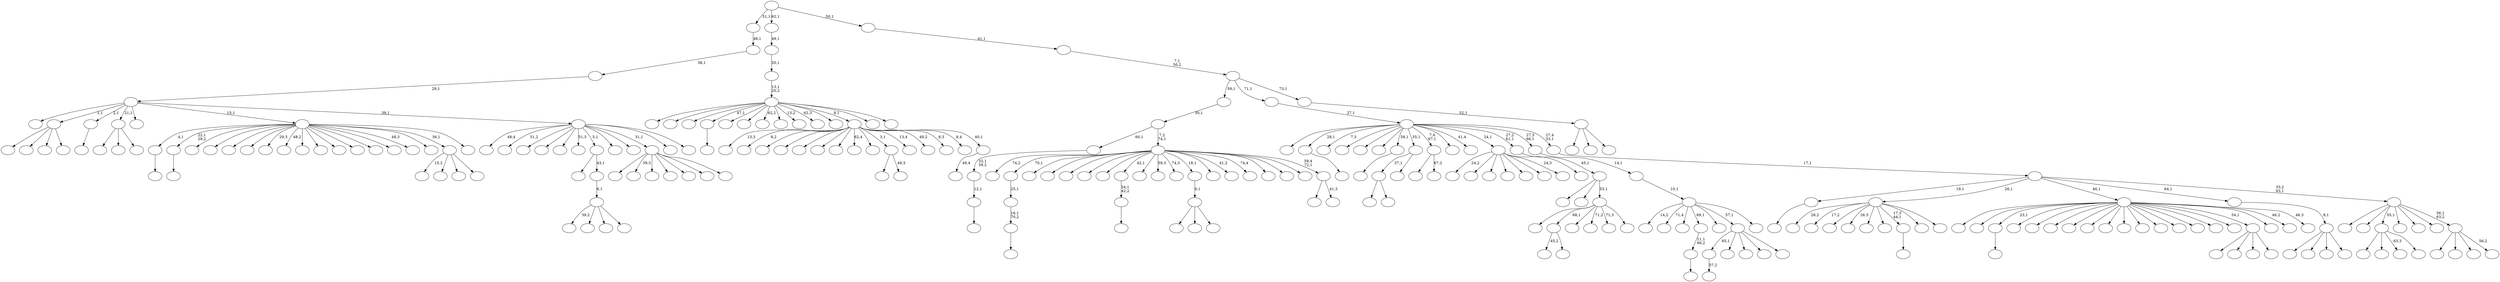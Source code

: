 digraph T {
	275 [label=""]
	274 [label=""]
	273 [label=""]
	272 [label=""]
	271 [label=""]
	270 [label=""]
	269 [label=""]
	268 [label=""]
	267 [label=""]
	266 [label=""]
	265 [label=""]
	264 [label=""]
	263 [label=""]
	262 [label=""]
	261 [label=""]
	260 [label=""]
	259 [label=""]
	258 [label=""]
	257 [label=""]
	256 [label=""]
	255 [label=""]
	254 [label=""]
	253 [label=""]
	252 [label=""]
	251 [label=""]
	250 [label=""]
	249 [label=""]
	248 [label=""]
	247 [label=""]
	246 [label=""]
	245 [label=""]
	244 [label=""]
	243 [label=""]
	242 [label=""]
	241 [label=""]
	240 [label=""]
	239 [label=""]
	238 [label=""]
	237 [label=""]
	236 [label=""]
	235 [label=""]
	234 [label=""]
	233 [label=""]
	232 [label=""]
	231 [label=""]
	230 [label=""]
	229 [label=""]
	228 [label=""]
	227 [label=""]
	226 [label=""]
	225 [label=""]
	224 [label=""]
	223 [label=""]
	222 [label=""]
	221 [label=""]
	220 [label=""]
	219 [label=""]
	218 [label=""]
	217 [label=""]
	216 [label=""]
	215 [label=""]
	214 [label=""]
	213 [label=""]
	212 [label=""]
	211 [label=""]
	210 [label=""]
	209 [label=""]
	208 [label=""]
	207 [label=""]
	206 [label=""]
	205 [label=""]
	204 [label=""]
	203 [label=""]
	202 [label=""]
	201 [label=""]
	200 [label=""]
	199 [label=""]
	198 [label=""]
	197 [label=""]
	196 [label=""]
	195 [label=""]
	194 [label=""]
	193 [label=""]
	192 [label=""]
	191 [label=""]
	190 [label=""]
	189 [label=""]
	188 [label=""]
	187 [label=""]
	186 [label=""]
	185 [label=""]
	184 [label=""]
	183 [label=""]
	182 [label=""]
	181 [label=""]
	180 [label=""]
	179 [label=""]
	178 [label=""]
	177 [label=""]
	176 [label=""]
	175 [label=""]
	174 [label=""]
	173 [label=""]
	172 [label=""]
	171 [label=""]
	170 [label=""]
	169 [label=""]
	168 [label=""]
	167 [label=""]
	166 [label=""]
	165 [label=""]
	164 [label=""]
	163 [label=""]
	162 [label=""]
	161 [label=""]
	160 [label=""]
	159 [label=""]
	158 [label=""]
	157 [label=""]
	156 [label=""]
	155 [label=""]
	154 [label=""]
	153 [label=""]
	152 [label=""]
	151 [label=""]
	150 [label=""]
	149 [label=""]
	148 [label=""]
	147 [label=""]
	146 [label=""]
	145 [label=""]
	144 [label=""]
	143 [label=""]
	142 [label=""]
	141 [label=""]
	140 [label=""]
	139 [label=""]
	138 [label=""]
	137 [label=""]
	136 [label=""]
	135 [label=""]
	134 [label=""]
	133 [label=""]
	132 [label=""]
	131 [label=""]
	130 [label=""]
	129 [label=""]
	128 [label=""]
	127 [label=""]
	126 [label=""]
	125 [label=""]
	124 [label=""]
	123 [label=""]
	122 [label=""]
	121 [label=""]
	120 [label=""]
	119 [label=""]
	118 [label=""]
	117 [label=""]
	116 [label=""]
	115 [label=""]
	114 [label=""]
	113 [label=""]
	112 [label=""]
	111 [label=""]
	110 [label=""]
	109 [label=""]
	108 [label=""]
	107 [label=""]
	106 [label=""]
	105 [label=""]
	104 [label=""]
	103 [label=""]
	102 [label=""]
	101 [label=""]
	100 [label=""]
	99 [label=""]
	98 [label=""]
	97 [label=""]
	96 [label=""]
	95 [label=""]
	94 [label=""]
	93 [label=""]
	92 [label=""]
	91 [label=""]
	90 [label=""]
	89 [label=""]
	88 [label=""]
	87 [label=""]
	86 [label=""]
	85 [label=""]
	84 [label=""]
	83 [label=""]
	82 [label=""]
	81 [label=""]
	80 [label=""]
	79 [label=""]
	78 [label=""]
	77 [label=""]
	76 [label=""]
	75 [label=""]
	74 [label=""]
	73 [label=""]
	72 [label=""]
	71 [label=""]
	70 [label=""]
	69 [label=""]
	68 [label=""]
	67 [label=""]
	66 [label=""]
	65 [label=""]
	64 [label=""]
	63 [label=""]
	62 [label=""]
	61 [label=""]
	60 [label=""]
	59 [label=""]
	58 [label=""]
	57 [label=""]
	56 [label=""]
	55 [label=""]
	54 [label=""]
	53 [label=""]
	52 [label=""]
	51 [label=""]
	50 [label=""]
	49 [label=""]
	48 [label=""]
	47 [label=""]
	46 [label=""]
	45 [label=""]
	44 [label=""]
	43 [label=""]
	42 [label=""]
	41 [label=""]
	40 [label=""]
	39 [label=""]
	38 [label=""]
	37 [label=""]
	36 [label=""]
	35 [label=""]
	34 [label=""]
	33 [label=""]
	32 [label=""]
	31 [label=""]
	30 [label=""]
	29 [label=""]
	28 [label=""]
	27 [label=""]
	26 [label=""]
	25 [label=""]
	24 [label=""]
	23 [label=""]
	22 [label=""]
	21 [label=""]
	20 [label=""]
	19 [label=""]
	18 [label=""]
	17 [label=""]
	16 [label=""]
	15 [label=""]
	14 [label=""]
	13 [label=""]
	12 [label=""]
	11 [label=""]
	10 [label=""]
	9 [label=""]
	8 [label=""]
	7 [label=""]
	6 [label=""]
	5 [label=""]
	4 [label=""]
	3 [label=""]
	2 [label=""]
	1 [label=""]
	0 [label=""]
	255 -> 256 [label=""]
	251 -> 252 [label="57,2"]
	247 -> 248 [label=""]
	246 -> 247 [label="16,1\n70,2"]
	245 -> 246 [label="25,1"]
	241 -> 242 [label=""]
	224 -> 225 [label=""]
	202 -> 203 [label=""]
	198 -> 199 [label=""]
	197 -> 198 [label="12,1"]
	196 -> 197 [label="32,1\n59,2"]
	190 -> 191 [label=""]
	189 -> 190 [label="11,1\n66,2"]
	185 -> 186 [label=""]
	183 -> 184 [label=""]
	182 -> 183 [label="34,1\n42,2"]
	178 -> 179 [label=""]
	168 -> 262 [label=""]
	168 -> 243 [label=""]
	168 -> 205 [label=""]
	168 -> 169 [label=""]
	162 -> 165 [label=""]
	162 -> 163 [label=""]
	158 -> 273 [label=""]
	158 -> 171 [label=""]
	158 -> 159 [label=""]
	157 -> 158 [label="0,1"]
	143 -> 261 [label=""]
	143 -> 257 [label=""]
	143 -> 214 [label="63,3"]
	143 -> 144 [label=""]
	139 -> 172 [label="45,2"]
	139 -> 140 [label=""]
	135 -> 136 [label=""]
	126 -> 127 [label=""]
	124 -> 162 [label="37,1"]
	124 -> 125 [label=""]
	122 -> 156 [label=""]
	122 -> 123 [label="49,3"]
	103 -> 104 [label=""]
	98 -> 209 [label=""]
	98 -> 99 [label="67,2"]
	96 -> 270 [label=""]
	96 -> 109 [label=""]
	96 -> 97 [label=""]
	92 -> 269 [label="26,2"]
	92 -> 235 [label="17,2"]
	92 -> 228 [label=""]
	92 -> 213 [label="26,3"]
	92 -> 210 [label=""]
	92 -> 200 [label=""]
	92 -> 185 [label="17,3\n44,1"]
	92 -> 116 [label=""]
	92 -> 93 [label=""]
	83 -> 219 [label="39,2"]
	83 -> 206 [label=""]
	83 -> 194 [label=""]
	83 -> 84 [label=""]
	82 -> 83 [label="6,1"]
	81 -> 161 [label=""]
	81 -> 82 [label="43,1"]
	72 -> 260 [label="15,2"]
	72 -> 151 [label=""]
	72 -> 148 [label=""]
	72 -> 73 [label=""]
	67 -> 255 [label="4,1"]
	67 -> 241 [label="22,1\n29,2"]
	67 -> 239 [label=""]
	67 -> 229 [label=""]
	67 -> 227 [label=""]
	67 -> 211 [label=""]
	67 -> 204 [label="29,3"]
	67 -> 192 [label="48,2"]
	67 -> 187 [label=""]
	67 -> 174 [label=""]
	67 -> 170 [label=""]
	67 -> 167 [label=""]
	67 -> 149 [label=""]
	67 -> 121 [label=""]
	67 -> 107 [label="48,3"]
	67 -> 91 [label=""]
	67 -> 72 [label="36,1"]
	67 -> 68 [label=""]
	65 -> 181 [label=""]
	65 -> 112 [label=""]
	65 -> 90 [label=""]
	65 -> 66 [label=""]
	61 -> 267 [label="24,2"]
	61 -> 263 [label=""]
	61 -> 259 [label=""]
	61 -> 218 [label=""]
	61 -> 193 [label=""]
	61 -> 132 [label=""]
	61 -> 75 [label="24,3"]
	61 -> 62 [label=""]
	55 -> 251 [label="65,1"]
	55 -> 220 [label=""]
	55 -> 180 [label=""]
	55 -> 155 [label=""]
	55 -> 56 [label=""]
	48 -> 271 [label=""]
	48 -> 226 [label="39,3"]
	48 -> 69 [label=""]
	48 -> 60 [label=""]
	48 -> 58 [label=""]
	48 -> 52 [label=""]
	48 -> 49 [label=""]
	46 -> 216 [label=""]
	46 -> 139 [label="68,1"]
	46 -> 120 [label=""]
	46 -> 106 [label="71,2"]
	46 -> 87 [label="71,3"]
	46 -> 47 [label=""]
	45 -> 177 [label=""]
	45 -> 79 [label=""]
	45 -> 46 [label="53,1"]
	44 -> 45 [label="45,1"]
	42 -> 221 [label=""]
	42 -> 207 [label=""]
	42 -> 202 [label="23,1"]
	42 -> 166 [label=""]
	42 -> 154 [label=""]
	42 -> 147 [label=""]
	42 -> 146 [label=""]
	42 -> 142 [label=""]
	42 -> 118 [label=""]
	42 -> 114 [label=""]
	42 -> 108 [label=""]
	42 -> 101 [label=""]
	42 -> 94 [label=""]
	42 -> 88 [label=""]
	42 -> 80 [label=""]
	42 -> 71 [label=""]
	42 -> 65 [label="54,1"]
	42 -> 64 [label=""]
	42 -> 57 [label="46,2"]
	42 -> 43 [label="46,3"]
	39 -> 275 [label="48,4"]
	39 -> 265 [label="51,2"]
	39 -> 250 [label=""]
	39 -> 215 [label=""]
	39 -> 212 [label=""]
	39 -> 138 [label="51,3"]
	39 -> 81 [label="5,1"]
	39 -> 51 [label=""]
	39 -> 50 [label=""]
	39 -> 48 [label="31,1"]
	39 -> 41 [label=""]
	39 -> 40 [label=""]
	38 -> 272 [label=""]
	38 -> 168 [label="1,1"]
	38 -> 103 [label="2,1"]
	38 -> 96 [label="21,1"]
	38 -> 85 [label=""]
	38 -> 67 [label="15,1"]
	38 -> 39 [label="39,1"]
	37 -> 38 [label="29,1"]
	36 -> 37 [label="38,1"]
	35 -> 36 [label="48,1"]
	33 -> 34 [label="49,4"]
	32 -> 240 [label="13,3"]
	32 -> 237 [label="8,2"]
	32 -> 233 [label=""]
	32 -> 231 [label=""]
	32 -> 217 [label=""]
	32 -> 188 [label=""]
	32 -> 150 [label=""]
	32 -> 145 [label="62,4"]
	32 -> 134 [label=""]
	32 -> 122 [label="3,1"]
	32 -> 113 [label="13,4"]
	32 -> 89 [label="49,2"]
	32 -> 77 [label="8,3"]
	32 -> 59 [label="8,4"]
	32 -> 33 [label="40,1"]
	29 -> 264 [label="14,2"]
	29 -> 249 [label="71,4"]
	29 -> 208 [label=""]
	29 -> 189 [label="69,1"]
	29 -> 152 [label=""]
	29 -> 55 [label="57,1"]
	29 -> 30 [label=""]
	28 -> 29 [label="10,1"]
	27 -> 28 [label="14,1"]
	25 -> 258 [label=""]
	25 -> 222 [label=""]
	25 -> 63 [label=""]
	25 -> 26 [label=""]
	24 -> 25 [label="9,1"]
	22 -> 254 [label=""]
	22 -> 238 [label=""]
	22 -> 236 [label=""]
	22 -> 178 [label="47,1"]
	22 -> 131 [label=""]
	22 -> 119 [label=""]
	22 -> 117 [label="62,2"]
	22 -> 115 [label=""]
	22 -> 102 [label="13,2"]
	22 -> 76 [label="62,3"]
	22 -> 53 [label=""]
	22 -> 32 [label="8,1"]
	22 -> 31 [label=""]
	22 -> 23 [label=""]
	21 -> 22 [label="13,1\n20,2"]
	20 -> 21 [label="20,1"]
	19 -> 20 [label="49,1"]
	17 -> 195 [label=""]
	17 -> 18 [label="41,3"]
	16 -> 253 [label="74,2"]
	16 -> 245 [label="70,1"]
	16 -> 244 [label=""]
	16 -> 234 [label=""]
	16 -> 232 [label=""]
	16 -> 223 [label=""]
	16 -> 201 [label=""]
	16 -> 182 [label="42,1"]
	16 -> 176 [label=""]
	16 -> 175 [label="59,3"]
	16 -> 160 [label="74,3"]
	16 -> 157 [label="18,1"]
	16 -> 153 [label=""]
	16 -> 137 [label="41,2"]
	16 -> 111 [label="74,4"]
	16 -> 110 [label=""]
	16 -> 78 [label=""]
	16 -> 54 [label=""]
	16 -> 17 [label="59,4\n72,1"]
	15 -> 196 [label="60,1"]
	15 -> 16 [label="7,2\n74,1"]
	14 -> 15 [label="30,1"]
	12 -> 133 [label=""]
	12 -> 130 [label=""]
	12 -> 86 [label=""]
	12 -> 13 [label="56,2"]
	11 -> 268 [label=""]
	11 -> 266 [label=""]
	11 -> 143 [label="55,1"]
	11 -> 141 [label=""]
	11 -> 105 [label=""]
	11 -> 100 [label=""]
	11 -> 12 [label="56,1\n63,2"]
	10 -> 135 [label="19,1"]
	10 -> 92 [label="26,1"]
	10 -> 42 [label="46,1"]
	10 -> 24 [label="64,1"]
	10 -> 11 [label="33,2\n63,1"]
	9 -> 10 [label="17,1"]
	8 -> 274 [label=""]
	8 -> 224 [label="28,1"]
	8 -> 173 [label="7,3"]
	8 -> 164 [label=""]
	8 -> 129 [label=""]
	8 -> 128 [label=""]
	8 -> 126 [label="58,1"]
	8 -> 124 [label="35,1"]
	8 -> 98 [label="7,4\n67,1"]
	8 -> 95 [label=""]
	8 -> 70 [label="41,4"]
	8 -> 61 [label="24,1"]
	8 -> 44 [label="27,2\n61,1"]
	8 -> 27 [label="27,3\n66,1"]
	8 -> 9 [label="27,4\n33,1"]
	7 -> 8 [label="27,1"]
	5 -> 230 [label=""]
	5 -> 74 [label=""]
	5 -> 6 [label=""]
	4 -> 5 [label="52,1"]
	3 -> 14 [label="59,1"]
	3 -> 7 [label="71,1"]
	3 -> 4 [label="73,1"]
	2 -> 3 [label="7,1\n50,2"]
	1 -> 2 [label="41,1"]
	0 -> 35 [label="51,1"]
	0 -> 19 [label="62,1"]
	0 -> 1 [label="50,1"]
}
